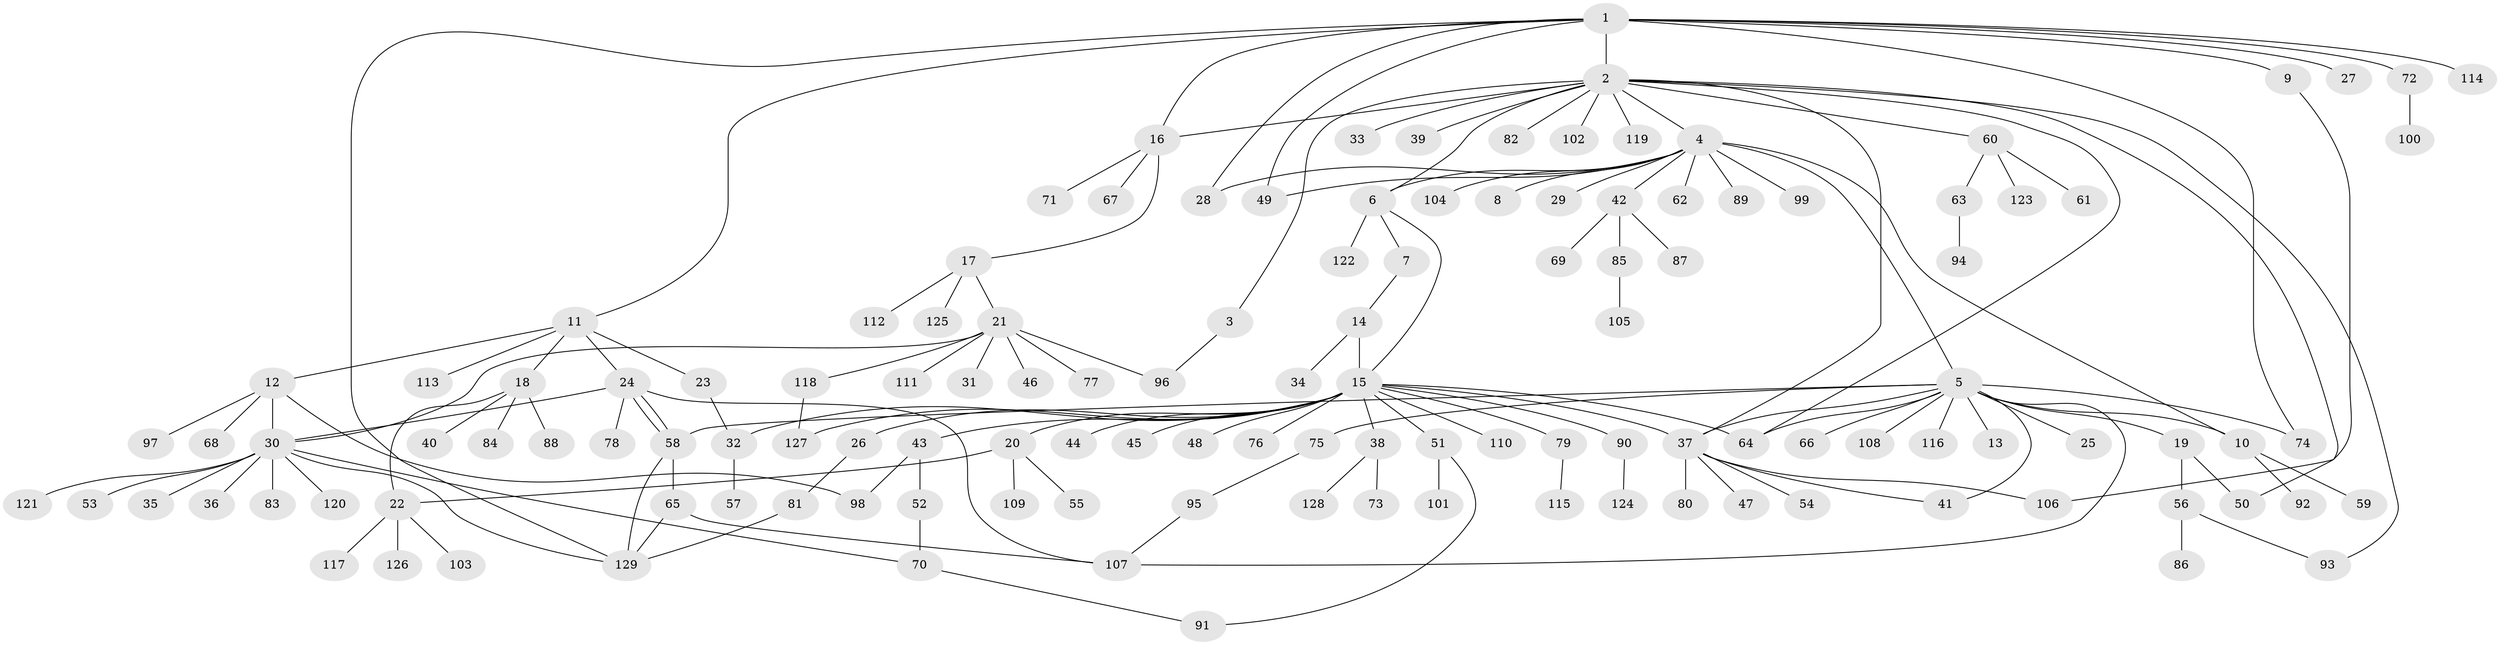 // Generated by graph-tools (version 1.1) at 2025/48/03/09/25 04:48:42]
// undirected, 129 vertices, 161 edges
graph export_dot {
graph [start="1"]
  node [color=gray90,style=filled];
  1;
  2;
  3;
  4;
  5;
  6;
  7;
  8;
  9;
  10;
  11;
  12;
  13;
  14;
  15;
  16;
  17;
  18;
  19;
  20;
  21;
  22;
  23;
  24;
  25;
  26;
  27;
  28;
  29;
  30;
  31;
  32;
  33;
  34;
  35;
  36;
  37;
  38;
  39;
  40;
  41;
  42;
  43;
  44;
  45;
  46;
  47;
  48;
  49;
  50;
  51;
  52;
  53;
  54;
  55;
  56;
  57;
  58;
  59;
  60;
  61;
  62;
  63;
  64;
  65;
  66;
  67;
  68;
  69;
  70;
  71;
  72;
  73;
  74;
  75;
  76;
  77;
  78;
  79;
  80;
  81;
  82;
  83;
  84;
  85;
  86;
  87;
  88;
  89;
  90;
  91;
  92;
  93;
  94;
  95;
  96;
  97;
  98;
  99;
  100;
  101;
  102;
  103;
  104;
  105;
  106;
  107;
  108;
  109;
  110;
  111;
  112;
  113;
  114;
  115;
  116;
  117;
  118;
  119;
  120;
  121;
  122;
  123;
  124;
  125;
  126;
  127;
  128;
  129;
  1 -- 2;
  1 -- 9;
  1 -- 11;
  1 -- 16;
  1 -- 27;
  1 -- 28;
  1 -- 49;
  1 -- 72;
  1 -- 74;
  1 -- 114;
  1 -- 129;
  2 -- 3;
  2 -- 4;
  2 -- 6;
  2 -- 16;
  2 -- 33;
  2 -- 37;
  2 -- 39;
  2 -- 50;
  2 -- 60;
  2 -- 64;
  2 -- 82;
  2 -- 93;
  2 -- 102;
  2 -- 119;
  3 -- 96;
  4 -- 5;
  4 -- 6;
  4 -- 8;
  4 -- 10;
  4 -- 28;
  4 -- 29;
  4 -- 42;
  4 -- 49;
  4 -- 62;
  4 -- 89;
  4 -- 99;
  4 -- 104;
  5 -- 10;
  5 -- 13;
  5 -- 19;
  5 -- 25;
  5 -- 37;
  5 -- 41;
  5 -- 58;
  5 -- 64;
  5 -- 66;
  5 -- 74;
  5 -- 75;
  5 -- 107;
  5 -- 108;
  5 -- 116;
  6 -- 7;
  6 -- 15;
  6 -- 122;
  7 -- 14;
  9 -- 106;
  10 -- 59;
  10 -- 92;
  11 -- 12;
  11 -- 18;
  11 -- 23;
  11 -- 24;
  11 -- 113;
  12 -- 30;
  12 -- 68;
  12 -- 97;
  12 -- 98;
  14 -- 15;
  14 -- 34;
  15 -- 20;
  15 -- 26;
  15 -- 32;
  15 -- 37;
  15 -- 38;
  15 -- 43;
  15 -- 44;
  15 -- 45;
  15 -- 48;
  15 -- 51;
  15 -- 64;
  15 -- 76;
  15 -- 79;
  15 -- 90;
  15 -- 110;
  15 -- 127;
  16 -- 17;
  16 -- 67;
  16 -- 71;
  17 -- 21;
  17 -- 112;
  17 -- 125;
  18 -- 22;
  18 -- 40;
  18 -- 84;
  18 -- 88;
  19 -- 50;
  19 -- 56;
  20 -- 22;
  20 -- 55;
  20 -- 109;
  21 -- 30;
  21 -- 31;
  21 -- 46;
  21 -- 77;
  21 -- 96;
  21 -- 111;
  21 -- 118;
  22 -- 103;
  22 -- 117;
  22 -- 126;
  23 -- 32;
  24 -- 30;
  24 -- 58;
  24 -- 58;
  24 -- 78;
  24 -- 107;
  26 -- 81;
  30 -- 35;
  30 -- 36;
  30 -- 53;
  30 -- 70;
  30 -- 83;
  30 -- 120;
  30 -- 121;
  30 -- 129;
  32 -- 57;
  37 -- 41;
  37 -- 47;
  37 -- 54;
  37 -- 80;
  37 -- 106;
  38 -- 73;
  38 -- 128;
  42 -- 69;
  42 -- 85;
  42 -- 87;
  43 -- 52;
  43 -- 98;
  51 -- 91;
  51 -- 101;
  52 -- 70;
  56 -- 86;
  56 -- 93;
  58 -- 65;
  58 -- 129;
  60 -- 61;
  60 -- 63;
  60 -- 123;
  63 -- 94;
  65 -- 107;
  65 -- 129;
  70 -- 91;
  72 -- 100;
  75 -- 95;
  79 -- 115;
  81 -- 129;
  85 -- 105;
  90 -- 124;
  95 -- 107;
  118 -- 127;
}
